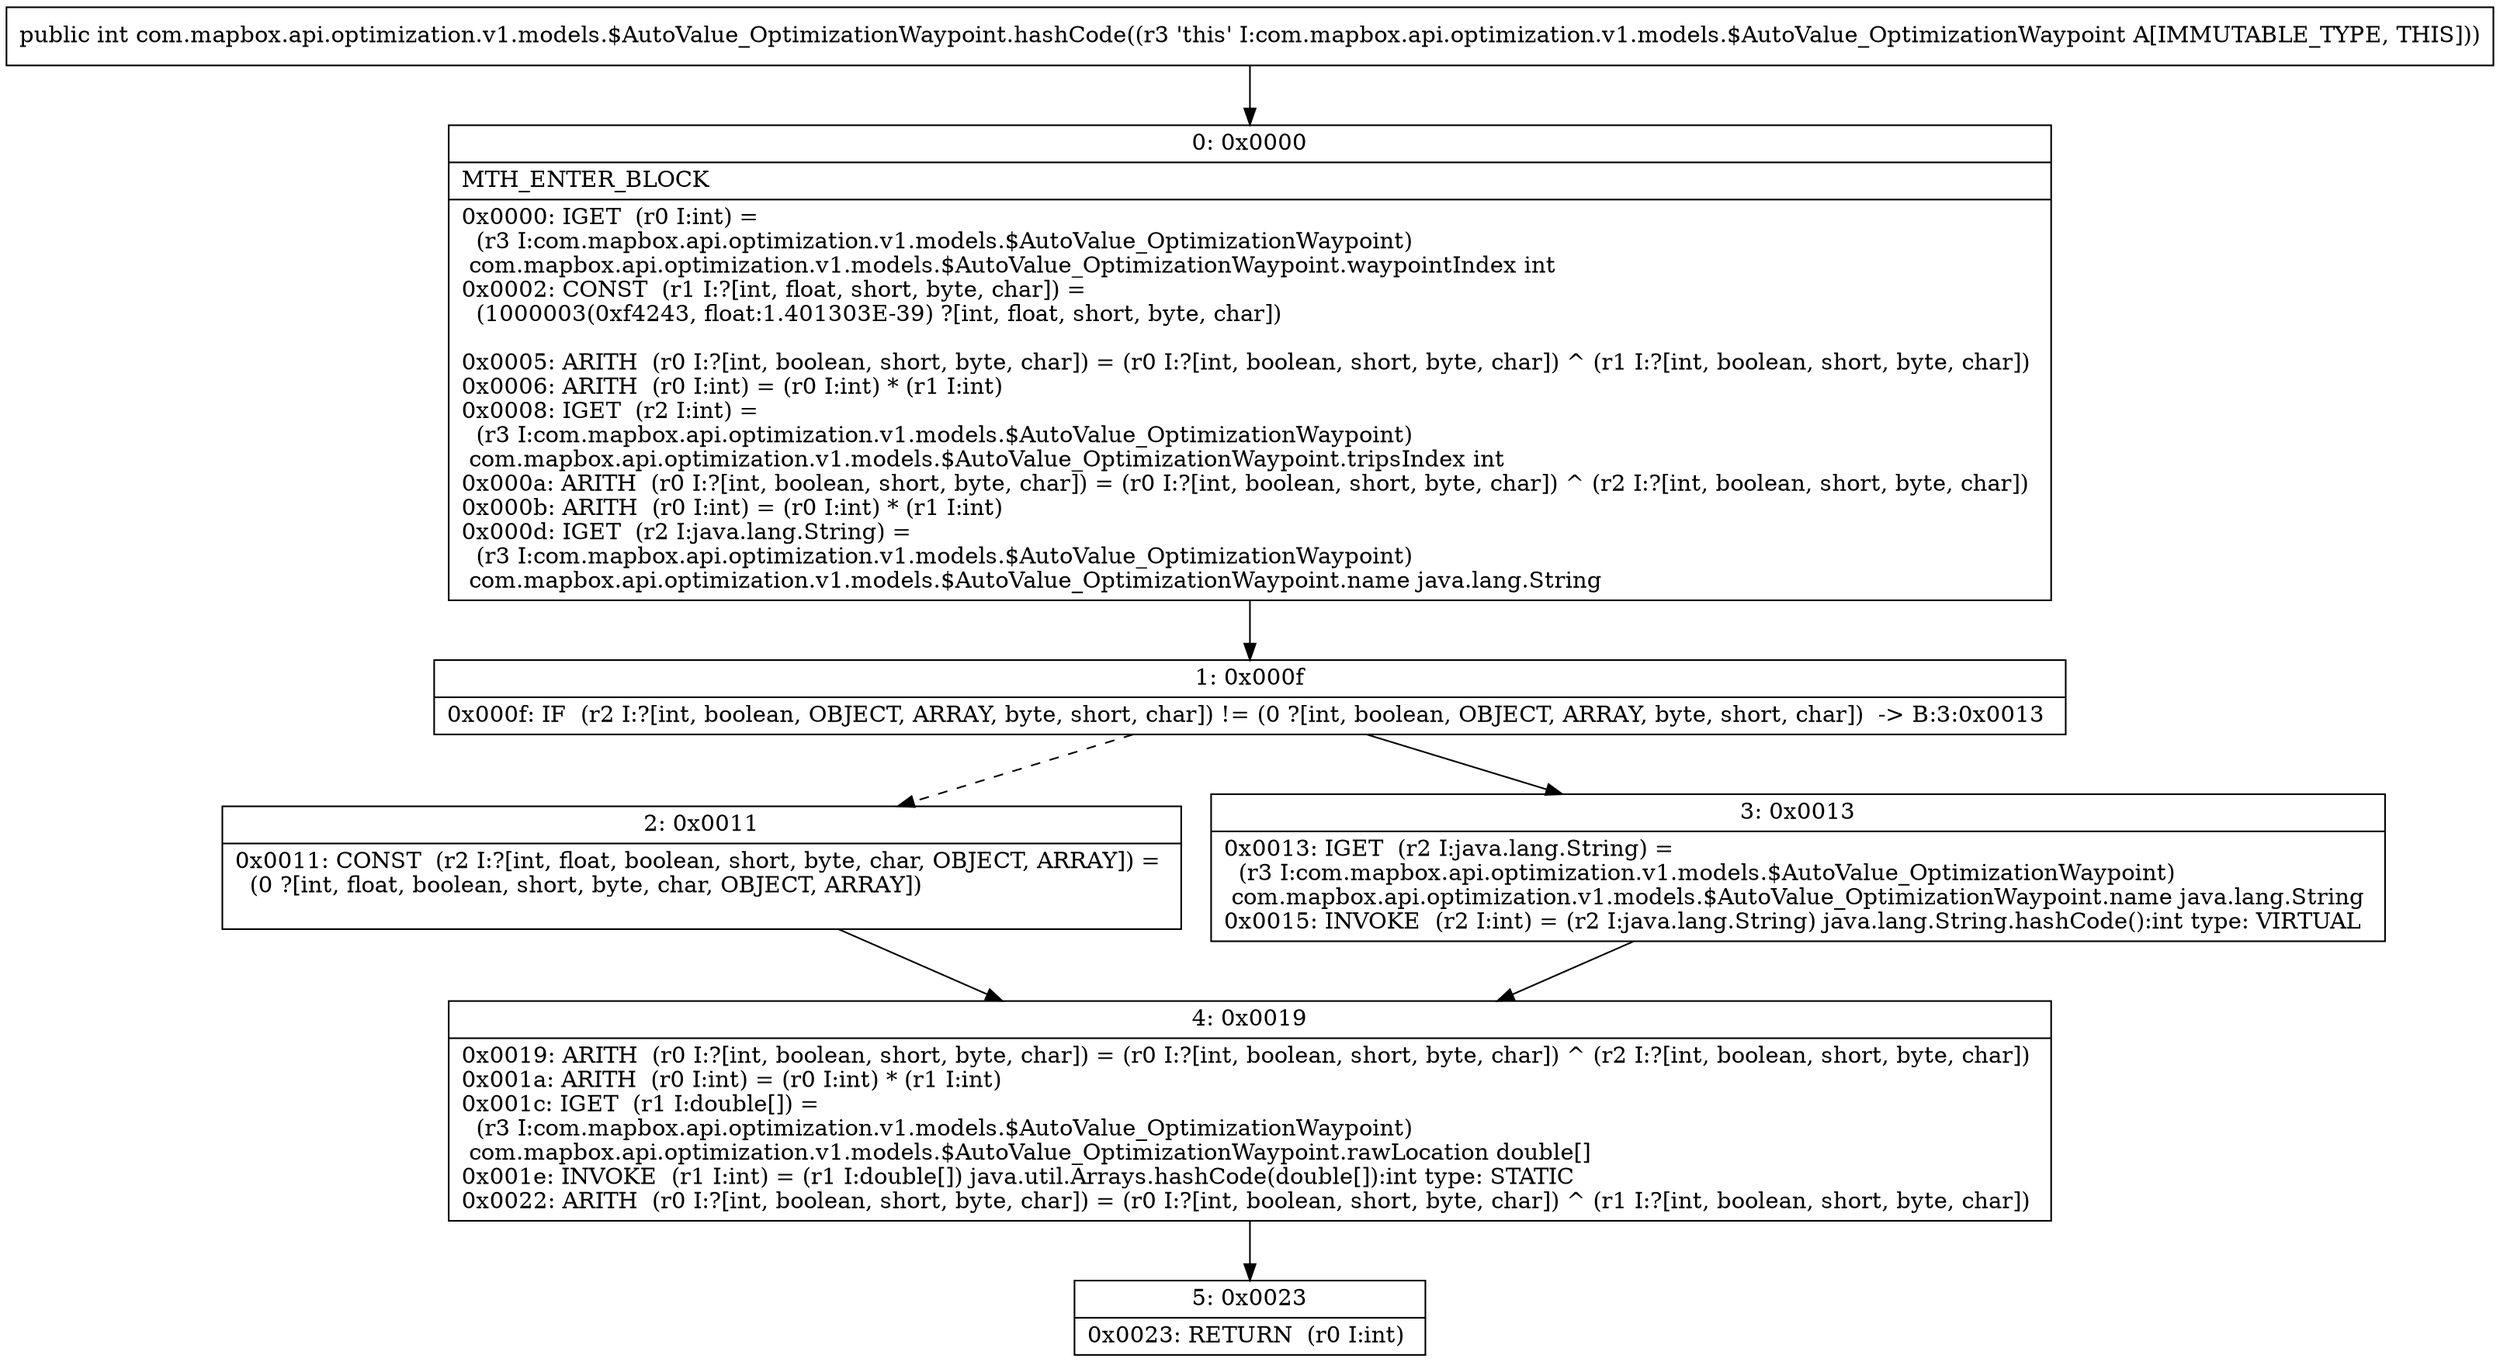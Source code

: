 digraph "CFG forcom.mapbox.api.optimization.v1.models.$AutoValue_OptimizationWaypoint.hashCode()I" {
Node_0 [shape=record,label="{0\:\ 0x0000|MTH_ENTER_BLOCK\l|0x0000: IGET  (r0 I:int) = \l  (r3 I:com.mapbox.api.optimization.v1.models.$AutoValue_OptimizationWaypoint)\l com.mapbox.api.optimization.v1.models.$AutoValue_OptimizationWaypoint.waypointIndex int \l0x0002: CONST  (r1 I:?[int, float, short, byte, char]) = \l  (1000003(0xf4243, float:1.401303E\-39) ?[int, float, short, byte, char])\l \l0x0005: ARITH  (r0 I:?[int, boolean, short, byte, char]) = (r0 I:?[int, boolean, short, byte, char]) ^ (r1 I:?[int, boolean, short, byte, char]) \l0x0006: ARITH  (r0 I:int) = (r0 I:int) * (r1 I:int) \l0x0008: IGET  (r2 I:int) = \l  (r3 I:com.mapbox.api.optimization.v1.models.$AutoValue_OptimizationWaypoint)\l com.mapbox.api.optimization.v1.models.$AutoValue_OptimizationWaypoint.tripsIndex int \l0x000a: ARITH  (r0 I:?[int, boolean, short, byte, char]) = (r0 I:?[int, boolean, short, byte, char]) ^ (r2 I:?[int, boolean, short, byte, char]) \l0x000b: ARITH  (r0 I:int) = (r0 I:int) * (r1 I:int) \l0x000d: IGET  (r2 I:java.lang.String) = \l  (r3 I:com.mapbox.api.optimization.v1.models.$AutoValue_OptimizationWaypoint)\l com.mapbox.api.optimization.v1.models.$AutoValue_OptimizationWaypoint.name java.lang.String \l}"];
Node_1 [shape=record,label="{1\:\ 0x000f|0x000f: IF  (r2 I:?[int, boolean, OBJECT, ARRAY, byte, short, char]) != (0 ?[int, boolean, OBJECT, ARRAY, byte, short, char])  \-\> B:3:0x0013 \l}"];
Node_2 [shape=record,label="{2\:\ 0x0011|0x0011: CONST  (r2 I:?[int, float, boolean, short, byte, char, OBJECT, ARRAY]) = \l  (0 ?[int, float, boolean, short, byte, char, OBJECT, ARRAY])\l \l}"];
Node_3 [shape=record,label="{3\:\ 0x0013|0x0013: IGET  (r2 I:java.lang.String) = \l  (r3 I:com.mapbox.api.optimization.v1.models.$AutoValue_OptimizationWaypoint)\l com.mapbox.api.optimization.v1.models.$AutoValue_OptimizationWaypoint.name java.lang.String \l0x0015: INVOKE  (r2 I:int) = (r2 I:java.lang.String) java.lang.String.hashCode():int type: VIRTUAL \l}"];
Node_4 [shape=record,label="{4\:\ 0x0019|0x0019: ARITH  (r0 I:?[int, boolean, short, byte, char]) = (r0 I:?[int, boolean, short, byte, char]) ^ (r2 I:?[int, boolean, short, byte, char]) \l0x001a: ARITH  (r0 I:int) = (r0 I:int) * (r1 I:int) \l0x001c: IGET  (r1 I:double[]) = \l  (r3 I:com.mapbox.api.optimization.v1.models.$AutoValue_OptimizationWaypoint)\l com.mapbox.api.optimization.v1.models.$AutoValue_OptimizationWaypoint.rawLocation double[] \l0x001e: INVOKE  (r1 I:int) = (r1 I:double[]) java.util.Arrays.hashCode(double[]):int type: STATIC \l0x0022: ARITH  (r0 I:?[int, boolean, short, byte, char]) = (r0 I:?[int, boolean, short, byte, char]) ^ (r1 I:?[int, boolean, short, byte, char]) \l}"];
Node_5 [shape=record,label="{5\:\ 0x0023|0x0023: RETURN  (r0 I:int) \l}"];
MethodNode[shape=record,label="{public int com.mapbox.api.optimization.v1.models.$AutoValue_OptimizationWaypoint.hashCode((r3 'this' I:com.mapbox.api.optimization.v1.models.$AutoValue_OptimizationWaypoint A[IMMUTABLE_TYPE, THIS])) }"];
MethodNode -> Node_0;
Node_0 -> Node_1;
Node_1 -> Node_2[style=dashed];
Node_1 -> Node_3;
Node_2 -> Node_4;
Node_3 -> Node_4;
Node_4 -> Node_5;
}

